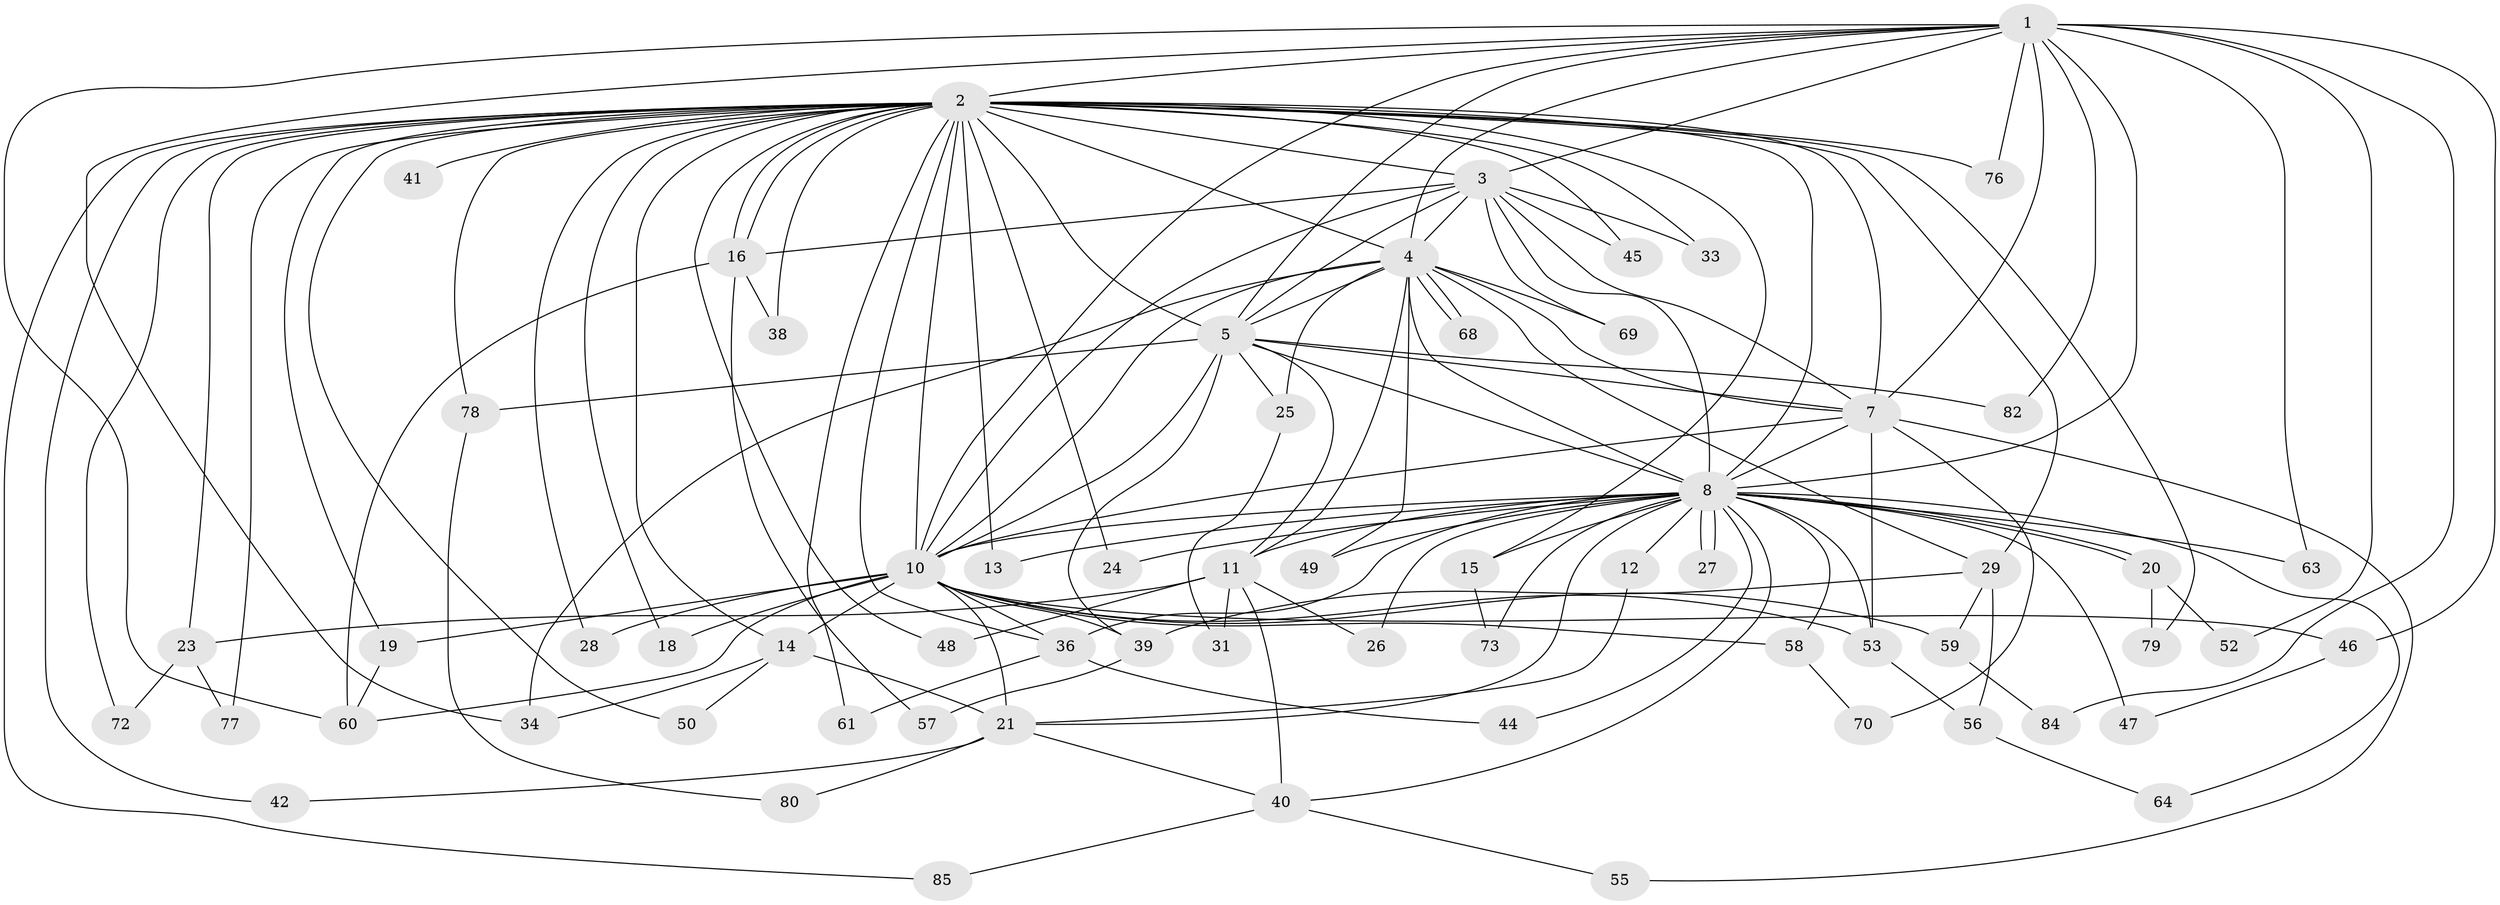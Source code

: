 // Generated by graph-tools (version 1.1) at 2025/51/02/27/25 19:51:50]
// undirected, 65 vertices, 151 edges
graph export_dot {
graph [start="1"]
  node [color=gray90,style=filled];
  1 [super="+17"];
  2 [super="+6"];
  3 [super="+32"];
  4 [super="+66"];
  5 [super="+43"];
  7 [super="+83"];
  8 [super="+9"];
  10 [super="+81"];
  11 [super="+35"];
  12;
  13;
  14 [super="+71"];
  15;
  16 [super="+22"];
  18;
  19 [super="+67"];
  20;
  21 [super="+30"];
  23;
  24;
  25;
  26;
  27;
  28;
  29 [super="+62"];
  31;
  33;
  34 [super="+74"];
  36 [super="+37"];
  38;
  39;
  40 [super="+51"];
  41;
  42;
  44;
  45;
  46;
  47 [super="+54"];
  48;
  49;
  50;
  52;
  53 [super="+75"];
  55;
  56;
  57;
  58;
  59;
  60 [super="+65"];
  61;
  63;
  64;
  68;
  69;
  70;
  72;
  73;
  76;
  77;
  78 [super="+86"];
  79;
  80;
  82;
  84;
  85;
  1 -- 2 [weight=2];
  1 -- 3;
  1 -- 4;
  1 -- 5;
  1 -- 7;
  1 -- 8 [weight=3];
  1 -- 10;
  1 -- 34;
  1 -- 46;
  1 -- 52;
  1 -- 60;
  1 -- 63;
  1 -- 76;
  1 -- 82;
  1 -- 84;
  2 -- 3 [weight=2];
  2 -- 4 [weight=2];
  2 -- 5 [weight=2];
  2 -- 7 [weight=3];
  2 -- 8 [weight=4];
  2 -- 10 [weight=2];
  2 -- 14;
  2 -- 15;
  2 -- 16;
  2 -- 16;
  2 -- 18;
  2 -- 19;
  2 -- 24;
  2 -- 28;
  2 -- 29;
  2 -- 33;
  2 -- 36;
  2 -- 38;
  2 -- 41 [weight=2];
  2 -- 42;
  2 -- 45;
  2 -- 48;
  2 -- 50;
  2 -- 76;
  2 -- 79;
  2 -- 85;
  2 -- 72;
  2 -- 13;
  2 -- 77;
  2 -- 78 [weight=2];
  2 -- 23;
  2 -- 61;
  3 -- 4;
  3 -- 5;
  3 -- 7;
  3 -- 8 [weight=2];
  3 -- 10 [weight=2];
  3 -- 33;
  3 -- 45;
  3 -- 69;
  3 -- 16;
  4 -- 5;
  4 -- 7;
  4 -- 8 [weight=3];
  4 -- 10;
  4 -- 25;
  4 -- 29;
  4 -- 34;
  4 -- 49;
  4 -- 68;
  4 -- 68;
  4 -- 69;
  4 -- 11;
  5 -- 7;
  5 -- 8 [weight=2];
  5 -- 10 [weight=3];
  5 -- 11;
  5 -- 25;
  5 -- 39;
  5 -- 78;
  5 -- 82;
  7 -- 8 [weight=2];
  7 -- 10;
  7 -- 53;
  7 -- 55;
  7 -- 70;
  8 -- 10 [weight=2];
  8 -- 11;
  8 -- 15;
  8 -- 20;
  8 -- 20;
  8 -- 21;
  8 -- 26;
  8 -- 27;
  8 -- 27;
  8 -- 44;
  8 -- 47 [weight=2];
  8 -- 49;
  8 -- 58;
  8 -- 64;
  8 -- 73;
  8 -- 12;
  8 -- 13;
  8 -- 24;
  8 -- 63;
  8 -- 40;
  8 -- 36;
  8 -- 53;
  10 -- 14;
  10 -- 18;
  10 -- 19;
  10 -- 21;
  10 -- 28;
  10 -- 36;
  10 -- 39;
  10 -- 46;
  10 -- 53;
  10 -- 58;
  10 -- 59;
  10 -- 60;
  11 -- 23;
  11 -- 26;
  11 -- 31;
  11 -- 48;
  11 -- 40;
  12 -- 21;
  14 -- 50;
  14 -- 21;
  14 -- 34;
  15 -- 73;
  16 -- 38;
  16 -- 57;
  16 -- 60;
  19 -- 60;
  20 -- 52;
  20 -- 79;
  21 -- 40;
  21 -- 42;
  21 -- 80;
  23 -- 72;
  23 -- 77;
  25 -- 31;
  29 -- 56;
  29 -- 59;
  29 -- 39;
  36 -- 61;
  36 -- 44;
  39 -- 57;
  40 -- 55;
  40 -- 85;
  46 -- 47;
  53 -- 56;
  56 -- 64;
  58 -- 70;
  59 -- 84;
  78 -- 80;
}
